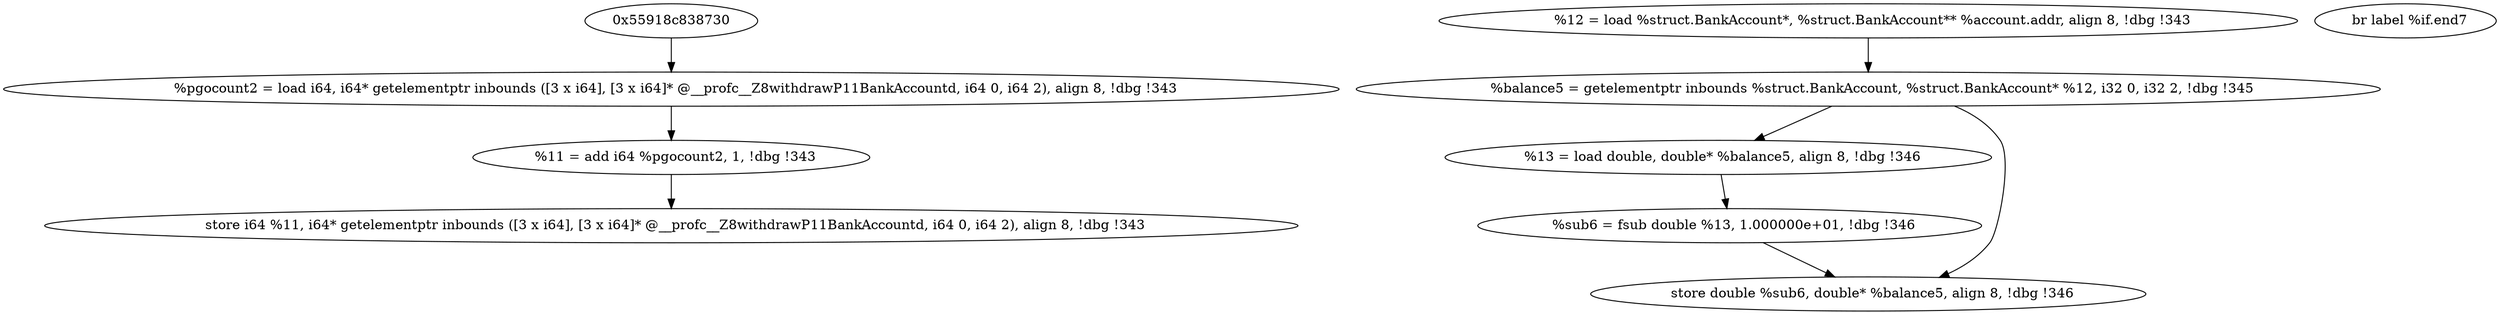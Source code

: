 digraph DDG {
  "0x55918c839010" [label="  %pgocount2 = load i64, i64* getelementptr inbounds ([3 x i64], [3 x i64]* @__profc__Z8withdrawP11BankAccountd, i64 0, i64 2), align 8, !dbg !343"];
  "0x55918c8390d0" [label="  %11 = add i64 %pgocount2, 1, !dbg !343"];
  "0x55918c839160" [label="  store i64 %11, i64* getelementptr inbounds ([3 x i64], [3 x i64]* @__profc__Z8withdrawP11BankAccountd, i64 0, i64 2), align 8, !dbg !343"];
  "0x55918c8391d0" [label="  %12 = load %struct.BankAccount*, %struct.BankAccount** %account.addr, align 8, !dbg !343"];
  "0x55918c839280" [label="  %balance5 = getelementptr inbounds %struct.BankAccount, %struct.BankAccount* %12, i32 0, i32 2, !dbg !345"];
  "0x55918c839330" [label="  %13 = load double, double* %balance5, align 8, !dbg !346"];
  "0x55918c8393f0" [label="  %sub6 = fsub double %13, 1.000000e+01, !dbg !346"];
  "0x55918c839480" [label="  store double %sub6, double* %balance5, align 8, !dbg !346"];
  "0x55918c8394f0" [label="  br label %if.end7"];
  "0x55918c838730" -> "0x55918c839010";
  "0x55918c839010" -> "0x55918c8390d0";
  "0x55918c8390d0" -> "0x55918c839160";
  "0x55918c8391d0" -> "0x55918c839280";
  "0x55918c839280" -> "0x55918c839330";
  "0x55918c839280" -> "0x55918c839480";
  "0x55918c839330" -> "0x55918c8393f0";
  "0x55918c8393f0" -> "0x55918c839480";
}

